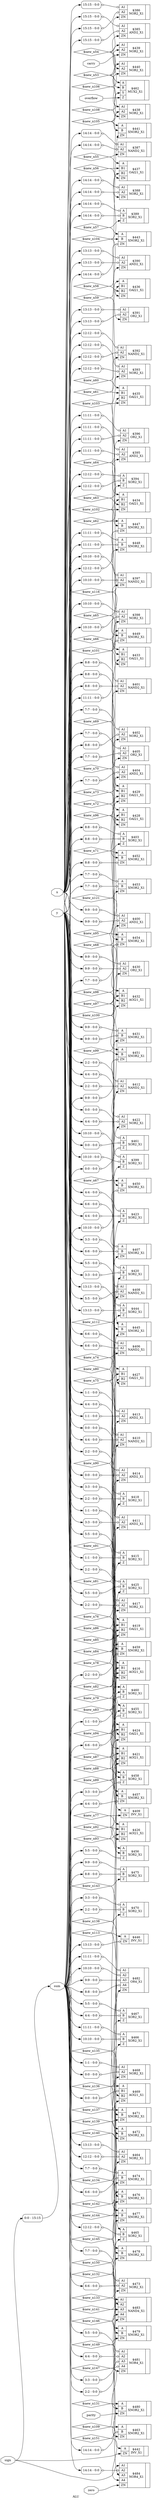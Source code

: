 digraph "ALU" {
label="ALU";
rankdir="LR";
remincross=true;
n81 [ shape=octagon, label="carry", color="black", fontcolor="black"];
n82 [ shape=octagon, label="overflow", color="black", fontcolor="black"];
n83 [ shape=octagon, label="parity", color="black", fontcolor="black"];
n84 [ shape=octagon, label="sign", color="black", fontcolor="black"];
n85 [ shape=octagon, label="sum", color="black", fontcolor="black"];
n86 [ shape=octagon, label="x", color="black", fontcolor="black"];
n87 [ shape=octagon, label="y", color="black", fontcolor="black"];
n88 [ shape=octagon, label="zero", color="black", fontcolor="black"];
c92 [ shape=record, label="{{<p89> A1|<p90> A2|<p91> ZN}|$385\nAND2_X1|{}}",  ];
x0 [ shape=record, style=rounded, label="<s0> 15:15 - 0:0 ", color="black", fontcolor="black" ];
x0:e -> c92:p89:w [arrowhead=odiamond, arrowtail=odiamond, dir=both, color="black", fontcolor="black", label=""];
x1 [ shape=record, style=rounded, label="<s0> 15:15 - 0:0 ", color="black", fontcolor="black" ];
x1:e -> c92:p90:w [arrowhead=odiamond, arrowtail=odiamond, dir=both, color="black", fontcolor="black", label=""];
c93 [ shape=record, label="{{<p89> A1|<p90> A2|<p91> ZN}|$386\nNOR2_X1|{}}",  ];
x2 [ shape=record, style=rounded, label="<s0> 15:15 - 0:0 ", color="black", fontcolor="black" ];
x2:e -> c93:p89:w [arrowhead=odiamond, arrowtail=odiamond, dir=both, color="black", fontcolor="black", label=""];
x3 [ shape=record, style=rounded, label="<s0> 15:15 - 0:0 ", color="black", fontcolor="black" ];
x3:e -> c93:p90:w [arrowhead=odiamond, arrowtail=odiamond, dir=both, color="black", fontcolor="black", label=""];
c94 [ shape=record, label="{{<p89> A1|<p90> A2|<p91> ZN}|$387\nNAND2_X1|{}}",  ];
x4 [ shape=record, style=rounded, label="<s0> 14:14 - 0:0 ", color="black", fontcolor="black" ];
x4:e -> c94:p89:w [arrowhead=odiamond, arrowtail=odiamond, dir=both, color="black", fontcolor="black", label=""];
x5 [ shape=record, style=rounded, label="<s0> 14:14 - 0:0 ", color="black", fontcolor="black" ];
x5:e -> c94:p90:w [arrowhead=odiamond, arrowtail=odiamond, dir=both, color="black", fontcolor="black", label=""];
c95 [ shape=record, label="{{<p89> A1|<p90> A2|<p91> ZN}|$388\nNOR2_X1|{}}",  ];
x6 [ shape=record, style=rounded, label="<s0> 14:14 - 0:0 ", color="black", fontcolor="black" ];
x6:e -> c95:p89:w [arrowhead=odiamond, arrowtail=odiamond, dir=both, color="black", fontcolor="black", label=""];
x7 [ shape=record, style=rounded, label="<s0> 14:14 - 0:0 ", color="black", fontcolor="black" ];
x7:e -> c95:p90:w [arrowhead=odiamond, arrowtail=odiamond, dir=both, color="black", fontcolor="black", label=""];
c99 [ shape=record, label="{{<p96> A|<p97> B|<p98> Z}|$389\nXOR2_X1|{}}",  ];
x8 [ shape=record, style=rounded, label="<s0> 14:14 - 0:0 ", color="black", fontcolor="black" ];
x8:e -> c99:p96:w [arrowhead=odiamond, arrowtail=odiamond, dir=both, color="black", fontcolor="black", label=""];
x9 [ shape=record, style=rounded, label="<s0> 14:14 - 0:0 ", color="black", fontcolor="black" ];
x9:e -> c99:p97:w [arrowhead=odiamond, arrowtail=odiamond, dir=both, color="black", fontcolor="black", label=""];
c100 [ shape=record, label="{{<p89> A1|<p90> A2|<p91> ZN}|$390\nAND2_X1|{}}",  ];
x10 [ shape=record, style=rounded, label="<s0> 13:13 - 0:0 ", color="black", fontcolor="black" ];
x10:e -> c100:p89:w [arrowhead=odiamond, arrowtail=odiamond, dir=both, color="black", fontcolor="black", label=""];
x11 [ shape=record, style=rounded, label="<s0> 13:13 - 0:0 ", color="black", fontcolor="black" ];
x11:e -> c100:p90:w [arrowhead=odiamond, arrowtail=odiamond, dir=both, color="black", fontcolor="black", label=""];
c101 [ shape=record, label="{{<p89> A1|<p90> A2|<p91> ZN}|$391\nOR2_X1|{}}",  ];
x12 [ shape=record, style=rounded, label="<s0> 13:13 - 0:0 ", color="black", fontcolor="black" ];
x12:e -> c101:p89:w [arrowhead=odiamond, arrowtail=odiamond, dir=both, color="black", fontcolor="black", label=""];
x13 [ shape=record, style=rounded, label="<s0> 13:13 - 0:0 ", color="black", fontcolor="black" ];
x13:e -> c101:p90:w [arrowhead=odiamond, arrowtail=odiamond, dir=both, color="black", fontcolor="black", label=""];
c102 [ shape=record, label="{{<p89> A1|<p90> A2|<p91> ZN}|$392\nNAND2_X1|{}}",  ];
x14 [ shape=record, style=rounded, label="<s0> 12:12 - 0:0 ", color="black", fontcolor="black" ];
x14:e -> c102:p89:w [arrowhead=odiamond, arrowtail=odiamond, dir=both, color="black", fontcolor="black", label=""];
x15 [ shape=record, style=rounded, label="<s0> 12:12 - 0:0 ", color="black", fontcolor="black" ];
x15:e -> c102:p90:w [arrowhead=odiamond, arrowtail=odiamond, dir=both, color="black", fontcolor="black", label=""];
c103 [ shape=record, label="{{<p89> A1|<p90> A2|<p91> ZN}|$393\nNOR2_X1|{}}",  ];
x16 [ shape=record, style=rounded, label="<s0> 12:12 - 0:0 ", color="black", fontcolor="black" ];
x16:e -> c103:p89:w [arrowhead=odiamond, arrowtail=odiamond, dir=both, color="black", fontcolor="black", label=""];
x17 [ shape=record, style=rounded, label="<s0> 12:12 - 0:0 ", color="black", fontcolor="black" ];
x17:e -> c103:p90:w [arrowhead=odiamond, arrowtail=odiamond, dir=both, color="black", fontcolor="black", label=""];
c104 [ shape=record, label="{{<p96> A|<p97> B|<p98> Z}|$394\nXOR2_X1|{}}",  ];
x18 [ shape=record, style=rounded, label="<s0> 12:12 - 0:0 ", color="black", fontcolor="black" ];
x18:e -> c104:p96:w [arrowhead=odiamond, arrowtail=odiamond, dir=both, color="black", fontcolor="black", label=""];
x19 [ shape=record, style=rounded, label="<s0> 12:12 - 0:0 ", color="black", fontcolor="black" ];
x19:e -> c104:p97:w [arrowhead=odiamond, arrowtail=odiamond, dir=both, color="black", fontcolor="black", label=""];
c105 [ shape=record, label="{{<p89> A1|<p90> A2|<p91> ZN}|$395\nAND2_X1|{}}",  ];
x20 [ shape=record, style=rounded, label="<s0> 11:11 - 0:0 ", color="black", fontcolor="black" ];
x20:e -> c105:p89:w [arrowhead=odiamond, arrowtail=odiamond, dir=both, color="black", fontcolor="black", label=""];
x21 [ shape=record, style=rounded, label="<s0> 11:11 - 0:0 ", color="black", fontcolor="black" ];
x21:e -> c105:p90:w [arrowhead=odiamond, arrowtail=odiamond, dir=both, color="black", fontcolor="black", label=""];
c106 [ shape=record, label="{{<p89> A1|<p90> A2|<p91> ZN}|$396\nOR2_X1|{}}",  ];
x22 [ shape=record, style=rounded, label="<s0> 11:11 - 0:0 ", color="black", fontcolor="black" ];
x22:e -> c106:p89:w [arrowhead=odiamond, arrowtail=odiamond, dir=both, color="black", fontcolor="black", label=""];
x23 [ shape=record, style=rounded, label="<s0> 11:11 - 0:0 ", color="black", fontcolor="black" ];
x23:e -> c106:p90:w [arrowhead=odiamond, arrowtail=odiamond, dir=both, color="black", fontcolor="black", label=""];
c107 [ shape=record, label="{{<p89> A1|<p90> A2|<p91> ZN}|$397\nNAND2_X1|{}}",  ];
x24 [ shape=record, style=rounded, label="<s0> 10:10 - 0:0 ", color="black", fontcolor="black" ];
x24:e -> c107:p89:w [arrowhead=odiamond, arrowtail=odiamond, dir=both, color="black", fontcolor="black", label=""];
x25 [ shape=record, style=rounded, label="<s0> 10:10 - 0:0 ", color="black", fontcolor="black" ];
x25:e -> c107:p90:w [arrowhead=odiamond, arrowtail=odiamond, dir=both, color="black", fontcolor="black", label=""];
c108 [ shape=record, label="{{<p89> A1|<p90> A2|<p91> ZN}|$398\nNOR2_X1|{}}",  ];
x26 [ shape=record, style=rounded, label="<s0> 10:10 - 0:0 ", color="black", fontcolor="black" ];
x26:e -> c108:p89:w [arrowhead=odiamond, arrowtail=odiamond, dir=both, color="black", fontcolor="black", label=""];
x27 [ shape=record, style=rounded, label="<s0> 10:10 - 0:0 ", color="black", fontcolor="black" ];
x27:e -> c108:p90:w [arrowhead=odiamond, arrowtail=odiamond, dir=both, color="black", fontcolor="black", label=""];
c109 [ shape=record, label="{{<p96> A|<p97> B|<p98> Z}|$399\nXOR2_X1|{}}",  ];
x28 [ shape=record, style=rounded, label="<s0> 10:10 - 0:0 ", color="black", fontcolor="black" ];
x28:e -> c109:p96:w [arrowhead=odiamond, arrowtail=odiamond, dir=both, color="black", fontcolor="black", label=""];
x29 [ shape=record, style=rounded, label="<s0> 10:10 - 0:0 ", color="black", fontcolor="black" ];
x29:e -> c109:p97:w [arrowhead=odiamond, arrowtail=odiamond, dir=both, color="black", fontcolor="black", label=""];
c110 [ shape=record, label="{{<p89> A1|<p90> A2|<p91> ZN}|$400\nAND2_X1|{}}",  ];
x30 [ shape=record, style=rounded, label="<s0> 9:9 - 0:0 ", color="black", fontcolor="black" ];
x30:e -> c110:p89:w [arrowhead=odiamond, arrowtail=odiamond, dir=both, color="black", fontcolor="black", label=""];
x31 [ shape=record, style=rounded, label="<s0> 9:9 - 0:0 ", color="black", fontcolor="black" ];
x31:e -> c110:p90:w [arrowhead=odiamond, arrowtail=odiamond, dir=both, color="black", fontcolor="black", label=""];
c111 [ shape=record, label="{{<p89> A1|<p90> A2|<p91> ZN}|$401\nNAND2_X1|{}}",  ];
x32 [ shape=record, style=rounded, label="<s0> 8:8 - 0:0 ", color="black", fontcolor="black" ];
x32:e -> c111:p89:w [arrowhead=odiamond, arrowtail=odiamond, dir=both, color="black", fontcolor="black", label=""];
x33 [ shape=record, style=rounded, label="<s0> 8:8 - 0:0 ", color="black", fontcolor="black" ];
x33:e -> c111:p90:w [arrowhead=odiamond, arrowtail=odiamond, dir=both, color="black", fontcolor="black", label=""];
c112 [ shape=record, label="{{<p89> A1|<p90> A2|<p91> ZN}|$402\nNOR2_X1|{}}",  ];
x34 [ shape=record, style=rounded, label="<s0> 8:8 - 0:0 ", color="black", fontcolor="black" ];
x34:e -> c112:p89:w [arrowhead=odiamond, arrowtail=odiamond, dir=both, color="black", fontcolor="black", label=""];
x35 [ shape=record, style=rounded, label="<s0> 8:8 - 0:0 ", color="black", fontcolor="black" ];
x35:e -> c112:p90:w [arrowhead=odiamond, arrowtail=odiamond, dir=both, color="black", fontcolor="black", label=""];
c113 [ shape=record, label="{{<p96> A|<p97> B|<p98> Z}|$403\nXOR2_X1|{}}",  ];
x36 [ shape=record, style=rounded, label="<s0> 8:8 - 0:0 ", color="black", fontcolor="black" ];
x36:e -> c113:p96:w [arrowhead=odiamond, arrowtail=odiamond, dir=both, color="black", fontcolor="black", label=""];
x37 [ shape=record, style=rounded, label="<s0> 8:8 - 0:0 ", color="black", fontcolor="black" ];
x37:e -> c113:p97:w [arrowhead=odiamond, arrowtail=odiamond, dir=both, color="black", fontcolor="black", label=""];
c114 [ shape=record, label="{{<p89> A1|<p90> A2|<p91> ZN}|$404\nAND2_X1|{}}",  ];
x38 [ shape=record, style=rounded, label="<s0> 7:7 - 0:0 ", color="black", fontcolor="black" ];
x38:e -> c114:p89:w [arrowhead=odiamond, arrowtail=odiamond, dir=both, color="black", fontcolor="black", label=""];
x39 [ shape=record, style=rounded, label="<s0> 7:7 - 0:0 ", color="black", fontcolor="black" ];
x39:e -> c114:p90:w [arrowhead=odiamond, arrowtail=odiamond, dir=both, color="black", fontcolor="black", label=""];
c115 [ shape=record, label="{{<p89> A1|<p90> A2|<p91> ZN}|$405\nOR2_X1|{}}",  ];
x40 [ shape=record, style=rounded, label="<s0> 7:7 - 0:0 ", color="black", fontcolor="black" ];
x40:e -> c115:p89:w [arrowhead=odiamond, arrowtail=odiamond, dir=both, color="black", fontcolor="black", label=""];
x41 [ shape=record, style=rounded, label="<s0> 7:7 - 0:0 ", color="black", fontcolor="black" ];
x41:e -> c115:p90:w [arrowhead=odiamond, arrowtail=odiamond, dir=both, color="black", fontcolor="black", label=""];
c116 [ shape=record, label="{{<p89> A1|<p90> A2|<p91> ZN}|$406\nNAND2_X1|{}}",  ];
x42 [ shape=record, style=rounded, label="<s0> 6:6 - 0:0 ", color="black", fontcolor="black" ];
x42:e -> c116:p89:w [arrowhead=odiamond, arrowtail=odiamond, dir=both, color="black", fontcolor="black", label=""];
x43 [ shape=record, style=rounded, label="<s0> 6:6 - 0:0 ", color="black", fontcolor="black" ];
x43:e -> c116:p90:w [arrowhead=odiamond, arrowtail=odiamond, dir=both, color="black", fontcolor="black", label=""];
c117 [ shape=record, label="{{<p96> A|<p97> B|<p91> ZN}|$407\nXNOR2_X1|{}}",  ];
x44 [ shape=record, style=rounded, label="<s0> 6:6 - 0:0 ", color="black", fontcolor="black" ];
x44:e -> c117:p96:w [arrowhead=odiamond, arrowtail=odiamond, dir=both, color="black", fontcolor="black", label=""];
x45 [ shape=record, style=rounded, label="<s0> 6:6 - 0:0 ", color="black", fontcolor="black" ];
x45:e -> c117:p97:w [arrowhead=odiamond, arrowtail=odiamond, dir=both, color="black", fontcolor="black", label=""];
c118 [ shape=record, label="{{<p89> A1|<p90> A2|<p91> ZN}|$408\nNAND2_X1|{}}",  ];
x46 [ shape=record, style=rounded, label="<s0> 5:5 - 0:0 ", color="black", fontcolor="black" ];
x46:e -> c118:p89:w [arrowhead=odiamond, arrowtail=odiamond, dir=both, color="black", fontcolor="black", label=""];
x47 [ shape=record, style=rounded, label="<s0> 5:5 - 0:0 ", color="black", fontcolor="black" ];
x47:e -> c118:p90:w [arrowhead=odiamond, arrowtail=odiamond, dir=both, color="black", fontcolor="black", label=""];
c119 [ shape=record, label="{{<p96> A|<p91> ZN}|$409\nINV_X1|{}}",  ];
c120 [ shape=record, label="{{<p89> A1|<p90> A2|<p91> ZN}|$410\nNAND2_X1|{}}",  ];
x48 [ shape=record, style=rounded, label="<s0> 4:4 - 0:0 ", color="black", fontcolor="black" ];
x48:e -> c120:p89:w [arrowhead=odiamond, arrowtail=odiamond, dir=both, color="black", fontcolor="black", label=""];
x49 [ shape=record, style=rounded, label="<s0> 4:4 - 0:0 ", color="black", fontcolor="black" ];
x49:e -> c120:p90:w [arrowhead=odiamond, arrowtail=odiamond, dir=both, color="black", fontcolor="black", label=""];
c121 [ shape=record, label="{{<p89> A1|<p90> A2|<p91> ZN}|$411\nAND2_X1|{}}",  ];
x50 [ shape=record, style=rounded, label="<s0> 3:3 - 0:0 ", color="black", fontcolor="black" ];
x50:e -> c121:p89:w [arrowhead=odiamond, arrowtail=odiamond, dir=both, color="black", fontcolor="black", label=""];
x51 [ shape=record, style=rounded, label="<s0> 3:3 - 0:0 ", color="black", fontcolor="black" ];
x51:e -> c121:p90:w [arrowhead=odiamond, arrowtail=odiamond, dir=both, color="black", fontcolor="black", label=""];
c122 [ shape=record, label="{{<p89> A1|<p90> A2|<p91> ZN}|$412\nNAND2_X1|{}}",  ];
x52 [ shape=record, style=rounded, label="<s0> 2:2 - 0:0 ", color="black", fontcolor="black" ];
x52:e -> c122:p89:w [arrowhead=odiamond, arrowtail=odiamond, dir=both, color="black", fontcolor="black", label=""];
x53 [ shape=record, style=rounded, label="<s0> 2:2 - 0:0 ", color="black", fontcolor="black" ];
x53:e -> c122:p90:w [arrowhead=odiamond, arrowtail=odiamond, dir=both, color="black", fontcolor="black", label=""];
c123 [ shape=record, label="{{<p89> A1|<p90> A2|<p91> ZN}|$413\nAND2_X1|{}}",  ];
x54 [ shape=record, style=rounded, label="<s0> 1:1 - 0:0 ", color="black", fontcolor="black" ];
x54:e -> c123:p89:w [arrowhead=odiamond, arrowtail=odiamond, dir=both, color="black", fontcolor="black", label=""];
x55 [ shape=record, style=rounded, label="<s0> 1:1 - 0:0 ", color="black", fontcolor="black" ];
x55:e -> c123:p90:w [arrowhead=odiamond, arrowtail=odiamond, dir=both, color="black", fontcolor="black", label=""];
c124 [ shape=record, label="{{<p89> A1|<p90> A2|<p91> ZN}|$414\nAND2_X1|{}}",  ];
x56 [ shape=record, style=rounded, label="<s0> 0:0 - 0:0 ", color="black", fontcolor="black" ];
x56:e -> c124:p89:w [arrowhead=odiamond, arrowtail=odiamond, dir=both, color="black", fontcolor="black", label=""];
x57 [ shape=record, style=rounded, label="<s0> 0:0 - 0:0 ", color="black", fontcolor="black" ];
x57:e -> c124:p90:w [arrowhead=odiamond, arrowtail=odiamond, dir=both, color="black", fontcolor="black", label=""];
c125 [ shape=record, label="{{<p96> A|<p97> B|<p98> Z}|$415\nXOR2_X1|{}}",  ];
x58 [ shape=record, style=rounded, label="<s0> 1:1 - 0:0 ", color="black", fontcolor="black" ];
x58:e -> c125:p96:w [arrowhead=odiamond, arrowtail=odiamond, dir=both, color="black", fontcolor="black", label=""];
x59 [ shape=record, style=rounded, label="<s0> 1:1 - 0:0 ", color="black", fontcolor="black" ];
x59:e -> c125:p97:w [arrowhead=odiamond, arrowtail=odiamond, dir=both, color="black", fontcolor="black", label=""];
c128 [ shape=record, label="{{<p96> A|<p126> B1|<p127> B2|<p91> ZN}|$416\nAOI21_X1|{}}",  ];
c129 [ shape=record, label="{{<p89> A1|<p90> A2|<p91> ZN}|$417\nNOR2_X1|{}}",  ];
x60 [ shape=record, style=rounded, label="<s0> 2:2 - 0:0 ", color="black", fontcolor="black" ];
x60:e -> c129:p89:w [arrowhead=odiamond, arrowtail=odiamond, dir=both, color="black", fontcolor="black", label=""];
x61 [ shape=record, style=rounded, label="<s0> 2:2 - 0:0 ", color="black", fontcolor="black" ];
x61:e -> c129:p90:w [arrowhead=odiamond, arrowtail=odiamond, dir=both, color="black", fontcolor="black", label=""];
c130 [ shape=record, label="{{<p96> A|<p97> B|<p98> Z}|$418\nXOR2_X1|{}}",  ];
x62 [ shape=record, style=rounded, label="<s0> 2:2 - 0:0 ", color="black", fontcolor="black" ];
x62:e -> c130:p96:w [arrowhead=odiamond, arrowtail=odiamond, dir=both, color="black", fontcolor="black", label=""];
x63 [ shape=record, style=rounded, label="<s0> 2:2 - 0:0 ", color="black", fontcolor="black" ];
x63:e -> c130:p97:w [arrowhead=odiamond, arrowtail=odiamond, dir=both, color="black", fontcolor="black", label=""];
c131 [ shape=record, label="{{<p96> A|<p126> B1|<p127> B2|<p91> ZN}|$419\nOAI21_X1|{}}",  ];
c132 [ shape=record, label="{{<p96> A|<p97> B|<p98> Z}|$420\nXOR2_X1|{}}",  ];
x64 [ shape=record, style=rounded, label="<s0> 3:3 - 0:0 ", color="black", fontcolor="black" ];
x64:e -> c132:p96:w [arrowhead=odiamond, arrowtail=odiamond, dir=both, color="black", fontcolor="black", label=""];
x65 [ shape=record, style=rounded, label="<s0> 3:3 - 0:0 ", color="black", fontcolor="black" ];
x65:e -> c132:p97:w [arrowhead=odiamond, arrowtail=odiamond, dir=both, color="black", fontcolor="black", label=""];
c133 [ shape=record, label="{{<p96> A|<p126> B1|<p127> B2|<p91> ZN}|$421\nAOI21_X1|{}}",  ];
c134 [ shape=record, label="{{<p89> A1|<p90> A2|<p91> ZN}|$422\nNOR2_X1|{}}",  ];
x66 [ shape=record, style=rounded, label="<s0> 4:4 - 0:0 ", color="black", fontcolor="black" ];
x66:e -> c134:p89:w [arrowhead=odiamond, arrowtail=odiamond, dir=both, color="black", fontcolor="black", label=""];
x67 [ shape=record, style=rounded, label="<s0> 4:4 - 0:0 ", color="black", fontcolor="black" ];
x67:e -> c134:p90:w [arrowhead=odiamond, arrowtail=odiamond, dir=both, color="black", fontcolor="black", label=""];
c135 [ shape=record, label="{{<p96> A|<p97> B|<p98> Z}|$423\nXOR2_X1|{}}",  ];
x68 [ shape=record, style=rounded, label="<s0> 4:4 - 0:0 ", color="black", fontcolor="black" ];
x68:e -> c135:p96:w [arrowhead=odiamond, arrowtail=odiamond, dir=both, color="black", fontcolor="black", label=""];
x69 [ shape=record, style=rounded, label="<s0> 4:4 - 0:0 ", color="black", fontcolor="black" ];
x69:e -> c135:p97:w [arrowhead=odiamond, arrowtail=odiamond, dir=both, color="black", fontcolor="black", label=""];
c136 [ shape=record, label="{{<p96> A|<p126> B1|<p127> B2|<p91> ZN}|$424\nOAI21_X1|{}}",  ];
c137 [ shape=record, label="{{<p96> A|<p97> B|<p98> Z}|$425\nXOR2_X1|{}}",  ];
x70 [ shape=record, style=rounded, label="<s0> 5:5 - 0:0 ", color="black", fontcolor="black" ];
x70:e -> c137:p96:w [arrowhead=odiamond, arrowtail=odiamond, dir=both, color="black", fontcolor="black", label=""];
x71 [ shape=record, style=rounded, label="<s0> 5:5 - 0:0 ", color="black", fontcolor="black" ];
x71:e -> c137:p97:w [arrowhead=odiamond, arrowtail=odiamond, dir=both, color="black", fontcolor="black", label=""];
c138 [ shape=record, label="{{<p96> A|<p126> B1|<p127> B2|<p91> ZN}|$426\nAOI21_X1|{}}",  ];
c139 [ shape=record, label="{{<p96> A|<p126> B1|<p127> B2|<p91> ZN}|$427\nOAI21_X1|{}}",  ];
c140 [ shape=record, label="{{<p96> A|<p126> B1|<p127> B2|<p91> ZN}|$428\nOAI21_X1|{}}",  ];
c141 [ shape=record, label="{{<p96> A|<p126> B1|<p127> B2|<p91> ZN}|$429\nOAI21_X1|{}}",  ];
c142 [ shape=record, label="{{<p89> A1|<p90> A2|<p91> ZN}|$430\nOR2_X1|{}}",  ];
x72 [ shape=record, style=rounded, label="<s0> 9:9 - 0:0 ", color="black", fontcolor="black" ];
x72:e -> c142:p89:w [arrowhead=odiamond, arrowtail=odiamond, dir=both, color="black", fontcolor="black", label=""];
x73 [ shape=record, style=rounded, label="<s0> 9:9 - 0:0 ", color="black", fontcolor="black" ];
x73:e -> c142:p90:w [arrowhead=odiamond, arrowtail=odiamond, dir=both, color="black", fontcolor="black", label=""];
c143 [ shape=record, label="{{<p96> A|<p97> B|<p91> ZN}|$431\nXNOR2_X1|{}}",  ];
x74 [ shape=record, style=rounded, label="<s0> 9:9 - 0:0 ", color="black", fontcolor="black" ];
x74:e -> c143:p96:w [arrowhead=odiamond, arrowtail=odiamond, dir=both, color="black", fontcolor="black", label=""];
x75 [ shape=record, style=rounded, label="<s0> 9:9 - 0:0 ", color="black", fontcolor="black" ];
x75:e -> c143:p97:w [arrowhead=odiamond, arrowtail=odiamond, dir=both, color="black", fontcolor="black", label=""];
c144 [ shape=record, label="{{<p96> A|<p126> B1|<p127> B2|<p91> ZN}|$432\nAOI21_X1|{}}",  ];
c145 [ shape=record, label="{{<p96> A|<p126> B1|<p127> B2|<p91> ZN}|$433\nOAI21_X1|{}}",  ];
c146 [ shape=record, label="{{<p96> A|<p126> B1|<p127> B2|<p91> ZN}|$434\nOAI21_X1|{}}",  ];
c147 [ shape=record, label="{{<p96> A|<p126> B1|<p127> B2|<p91> ZN}|$435\nOAI21_X1|{}}",  ];
c148 [ shape=record, label="{{<p96> A|<p126> B1|<p127> B2|<p91> ZN}|$436\nOAI21_X1|{}}",  ];
c149 [ shape=record, label="{{<p96> A|<p126> B1|<p127> B2|<p91> ZN}|$437\nOAI21_X1|{}}",  ];
c150 [ shape=record, label="{{<p89> A1|<p90> A2|<p91> ZN}|$438\nNOR2_X1|{}}",  ];
c151 [ shape=record, label="{{<p89> A1|<p90> A2|<p91> ZN}|$439\nNOR2_X1|{}}",  ];
c152 [ shape=record, label="{{<p89> A1|<p90> A2|<p91> ZN}|$440\nNOR2_X1|{}}",  ];
c153 [ shape=record, label="{{<p96> A|<p97> B|<p91> ZN}|$441\nXNOR2_X1|{}}",  ];
c154 [ shape=record, label="{{<p96> A|<p91> ZN}|$442\nINV_X1|{}}",  ];
c155 [ shape=record, label="{{<p96> A|<p97> B|<p91> ZN}|$443\nXNOR2_X1|{}}",  ];
x76 [ shape=record, style=rounded, label="<s0> 14:14 - 0:0 ", color="black", fontcolor="black" ];
x76:e -> c155:p91:w [arrowhead=odiamond, arrowtail=odiamond, dir=both, color="black", fontcolor="black", label=""];
c156 [ shape=record, label="{{<p96> A|<p97> B|<p98> Z}|$444\nXOR2_X1|{}}",  ];
x77 [ shape=record, style=rounded, label="<s0> 13:13 - 0:0 ", color="black", fontcolor="black" ];
x77:e -> c156:p96:w [arrowhead=odiamond, arrowtail=odiamond, dir=both, color="black", fontcolor="black", label=""];
x78 [ shape=record, style=rounded, label="<s0> 13:13 - 0:0 ", color="black", fontcolor="black" ];
x78:e -> c156:p97:w [arrowhead=odiamond, arrowtail=odiamond, dir=both, color="black", fontcolor="black", label=""];
c157 [ shape=record, label="{{<p96> A|<p97> B|<p91> ZN}|$445\nXNOR2_X1|{}}",  ];
c158 [ shape=record, label="{{<p96> A|<p91> ZN}|$446\nINV_X1|{}}",  ];
x79 [ shape=record, style=rounded, label="<s0> 13:13 - 0:0 ", color="black", fontcolor="black" ];
x79:e -> c158:p91:w [arrowhead=odiamond, arrowtail=odiamond, dir=both, color="black", fontcolor="black", label=""];
c159 [ shape=record, label="{{<p96> A|<p97> B|<p91> ZN}|$447\nXNOR2_X1|{}}",  ];
x80 [ shape=record, style=rounded, label="<s0> 12:12 - 0:0 ", color="black", fontcolor="black" ];
x80:e -> c159:p91:w [arrowhead=odiamond, arrowtail=odiamond, dir=both, color="black", fontcolor="black", label=""];
c160 [ shape=record, label="{{<p96> A|<p97> B|<p91> ZN}|$448\nXNOR2_X1|{}}",  ];
x81 [ shape=record, style=rounded, label="<s0> 11:11 - 0:0 ", color="black", fontcolor="black" ];
x81:e -> c160:p96:w [arrowhead=odiamond, arrowtail=odiamond, dir=both, color="black", fontcolor="black", label=""];
x82 [ shape=record, style=rounded, label="<s0> 11:11 - 0:0 ", color="black", fontcolor="black" ];
x82:e -> c160:p97:w [arrowhead=odiamond, arrowtail=odiamond, dir=both, color="black", fontcolor="black", label=""];
c161 [ shape=record, label="{{<p96> A|<p97> B|<p91> ZN}|$449\nXNOR2_X1|{}}",  ];
x83 [ shape=record, style=rounded, label="<s0> 11:11 - 0:0 ", color="black", fontcolor="black" ];
x83:e -> c161:p91:w [arrowhead=odiamond, arrowtail=odiamond, dir=both, color="black", fontcolor="black", label=""];
c162 [ shape=record, label="{{<p96> A|<p97> B|<p91> ZN}|$450\nXNOR2_X1|{}}",  ];
x84 [ shape=record, style=rounded, label="<s0> 10:10 - 0:0 ", color="black", fontcolor="black" ];
x84:e -> c162:p91:w [arrowhead=odiamond, arrowtail=odiamond, dir=both, color="black", fontcolor="black", label=""];
c163 [ shape=record, label="{{<p96> A|<p97> B|<p91> ZN}|$451\nXNOR2_X1|{}}",  ];
x85 [ shape=record, style=rounded, label="<s0> 9:9 - 0:0 ", color="black", fontcolor="black" ];
x85:e -> c163:p91:w [arrowhead=odiamond, arrowtail=odiamond, dir=both, color="black", fontcolor="black", label=""];
c164 [ shape=record, label="{{<p96> A|<p97> B|<p91> ZN}|$452\nXNOR2_X1|{}}",  ];
x86 [ shape=record, style=rounded, label="<s0> 8:8 - 0:0 ", color="black", fontcolor="black" ];
x86:e -> c164:p91:w [arrowhead=odiamond, arrowtail=odiamond, dir=both, color="black", fontcolor="black", label=""];
c165 [ shape=record, label="{{<p96> A|<p97> B|<p91> ZN}|$453\nXNOR2_X1|{}}",  ];
x87 [ shape=record, style=rounded, label="<s0> 7:7 - 0:0 ", color="black", fontcolor="black" ];
x87:e -> c165:p96:w [arrowhead=odiamond, arrowtail=odiamond, dir=both, color="black", fontcolor="black", label=""];
x88 [ shape=record, style=rounded, label="<s0> 7:7 - 0:0 ", color="black", fontcolor="black" ];
x88:e -> c165:p97:w [arrowhead=odiamond, arrowtail=odiamond, dir=both, color="black", fontcolor="black", label=""];
c166 [ shape=record, label="{{<p96> A|<p97> B|<p91> ZN}|$454\nXNOR2_X1|{}}",  ];
x89 [ shape=record, style=rounded, label="<s0> 7:7 - 0:0 ", color="black", fontcolor="black" ];
x89:e -> c166:p91:w [arrowhead=odiamond, arrowtail=odiamond, dir=both, color="black", fontcolor="black", label=""];
c167 [ shape=record, label="{{<p96> A|<p97> B|<p98> Z}|$455\nXOR2_X1|{}}",  ];
x90 [ shape=record, style=rounded, label="<s0> 6:6 - 0:0 ", color="black", fontcolor="black" ];
x90:e -> c167:p98:w [arrowhead=odiamond, arrowtail=odiamond, dir=both, color="black", fontcolor="black", label=""];
c168 [ shape=record, label="{{<p96> A|<p97> B|<p98> Z}|$456\nXOR2_X1|{}}",  ];
x91 [ shape=record, style=rounded, label="<s0> 5:5 - 0:0 ", color="black", fontcolor="black" ];
x91:e -> c168:p98:w [arrowhead=odiamond, arrowtail=odiamond, dir=both, color="black", fontcolor="black", label=""];
c169 [ shape=record, label="{{<p96> A|<p97> B|<p91> ZN}|$457\nXNOR2_X1|{}}",  ];
x92 [ shape=record, style=rounded, label="<s0> 4:4 - 0:0 ", color="black", fontcolor="black" ];
x92:e -> c169:p91:w [arrowhead=odiamond, arrowtail=odiamond, dir=both, color="black", fontcolor="black", label=""];
c170 [ shape=record, label="{{<p96> A|<p97> B|<p98> Z}|$458\nXOR2_X1|{}}",  ];
x93 [ shape=record, style=rounded, label="<s0> 3:3 - 0:0 ", color="black", fontcolor="black" ];
x93:e -> c170:p98:w [arrowhead=odiamond, arrowtail=odiamond, dir=both, color="black", fontcolor="black", label=""];
c171 [ shape=record, label="{{<p96> A|<p97> B|<p91> ZN}|$459\nXNOR2_X1|{}}",  ];
x94 [ shape=record, style=rounded, label="<s0> 2:2 - 0:0 ", color="black", fontcolor="black" ];
x94:e -> c171:p91:w [arrowhead=odiamond, arrowtail=odiamond, dir=both, color="black", fontcolor="black", label=""];
c172 [ shape=record, label="{{<p96> A|<p97> B|<p98> Z}|$460\nXOR2_X1|{}}",  ];
x95 [ shape=record, style=rounded, label="<s0> 1:1 - 0:0 ", color="black", fontcolor="black" ];
x95:e -> c172:p98:w [arrowhead=odiamond, arrowtail=odiamond, dir=both, color="black", fontcolor="black", label=""];
c173 [ shape=record, label="{{<p96> A|<p97> B|<p98> Z}|$461\nXOR2_X1|{}}",  ];
x96 [ shape=record, style=rounded, label="<s0> 0:0 - 0:0 ", color="black", fontcolor="black" ];
x96:e -> c173:p96:w [arrowhead=odiamond, arrowtail=odiamond, dir=both, color="black", fontcolor="black", label=""];
x97 [ shape=record, style=rounded, label="<s0> 0:0 - 0:0 ", color="black", fontcolor="black" ];
x97:e -> c173:p97:w [arrowhead=odiamond, arrowtail=odiamond, dir=both, color="black", fontcolor="black", label=""];
x98 [ shape=record, style=rounded, label="<s0> 0:0 - 0:0 ", color="black", fontcolor="black" ];
x98:e -> c173:p98:w [arrowhead=odiamond, arrowtail=odiamond, dir=both, color="black", fontcolor="black", label=""];
c175 [ shape=record, label="{{<p96> A|<p97> B|<p174> S|<p98> Z}|$462\nMUX2_X1|{}}",  ];
c176 [ shape=record, label="{{<p96> A|<p97> B|<p91> ZN}|$463\nXNOR2_X1|{}}",  ];
x99 [ shape=record, style=rounded, label="<s0> 14:14 - 0:0 ", color="black", fontcolor="black" ];
x99:e -> c176:p97:w [arrowhead=odiamond, arrowtail=odiamond, dir=both, color="black", fontcolor="black", label=""];
c177 [ shape=record, label="{{<p89> A1|<p90> A2|<p91> ZN}|$464\nNOR2_X1|{}}",  ];
x100 [ shape=record, style=rounded, label="<s0> 13:13 - 0:0 ", color="black", fontcolor="black" ];
x100:e -> c177:p89:w [arrowhead=odiamond, arrowtail=odiamond, dir=both, color="black", fontcolor="black", label=""];
x101 [ shape=record, style=rounded, label="<s0> 12:12 - 0:0 ", color="black", fontcolor="black" ];
x101:e -> c177:p90:w [arrowhead=odiamond, arrowtail=odiamond, dir=both, color="black", fontcolor="black", label=""];
c178 [ shape=record, label="{{<p96> A|<p97> B|<p98> Z}|$465\nXOR2_X1|{}}",  ];
x102 [ shape=record, style=rounded, label="<s0> 12:12 - 0:0 ", color="black", fontcolor="black" ];
x102:e -> c178:p97:w [arrowhead=odiamond, arrowtail=odiamond, dir=both, color="black", fontcolor="black", label=""];
c179 [ shape=record, label="{{<p96> A|<p97> B|<p98> Z}|$466\nXOR2_X1|{}}",  ];
x103 [ shape=record, style=rounded, label="<s0> 11:11 - 0:0 ", color="black", fontcolor="black" ];
x103:e -> c179:p96:w [arrowhead=odiamond, arrowtail=odiamond, dir=both, color="black", fontcolor="black", label=""];
x104 [ shape=record, style=rounded, label="<s0> 10:10 - 0:0 ", color="black", fontcolor="black" ];
x104:e -> c179:p97:w [arrowhead=odiamond, arrowtail=odiamond, dir=both, color="black", fontcolor="black", label=""];
c180 [ shape=record, label="{{<p96> A|<p97> B|<p98> Z}|$467\nXOR2_X1|{}}",  ];
x105 [ shape=record, style=rounded, label="<s0> 5:5 - 0:0 ", color="black", fontcolor="black" ];
x105:e -> c180:p96:w [arrowhead=odiamond, arrowtail=odiamond, dir=both, color="black", fontcolor="black", label=""];
x106 [ shape=record, style=rounded, label="<s0> 4:4 - 0:0 ", color="black", fontcolor="black" ];
x106:e -> c180:p97:w [arrowhead=odiamond, arrowtail=odiamond, dir=both, color="black", fontcolor="black", label=""];
c181 [ shape=record, label="{{<p89> A1|<p90> A2|<p91> ZN}|$468\nNOR2_X1|{}}",  ];
x107 [ shape=record, style=rounded, label="<s0> 1:1 - 0:0 ", color="black", fontcolor="black" ];
x107:e -> c181:p89:w [arrowhead=odiamond, arrowtail=odiamond, dir=both, color="black", fontcolor="black", label=""];
x108 [ shape=record, style=rounded, label="<s0> 0:0 - 0:0 ", color="black", fontcolor="black" ];
x108:e -> c181:p90:w [arrowhead=odiamond, arrowtail=odiamond, dir=both, color="black", fontcolor="black", label=""];
c182 [ shape=record, label="{{<p96> A|<p126> B1|<p127> B2|<p91> ZN}|$469\nAOI21_X1|{}}",  ];
x109 [ shape=record, style=rounded, label="<s0> 0:0 - 0:0 ", color="black", fontcolor="black" ];
x109:e -> c182:p126:w [arrowhead=odiamond, arrowtail=odiamond, dir=both, color="black", fontcolor="black", label=""];
c183 [ shape=record, label="{{<p96> A|<p97> B|<p98> Z}|$470\nXOR2_X1|{}}",  ];
x110 [ shape=record, style=rounded, label="<s0> 3:3 - 0:0 ", color="black", fontcolor="black" ];
x110:e -> c183:p96:w [arrowhead=odiamond, arrowtail=odiamond, dir=both, color="black", fontcolor="black", label=""];
x111 [ shape=record, style=rounded, label="<s0> 2:2 - 0:0 ", color="black", fontcolor="black" ];
x111:e -> c183:p97:w [arrowhead=odiamond, arrowtail=odiamond, dir=both, color="black", fontcolor="black", label=""];
c184 [ shape=record, label="{{<p96> A|<p97> B|<p91> ZN}|$471\nXNOR2_X1|{}}",  ];
c185 [ shape=record, label="{{<p96> A|<p97> B|<p91> ZN}|$472\nXNOR2_X1|{}}",  ];
c186 [ shape=record, label="{{<p89> A1|<p90> A2|<p91> ZN}|$473\nNOR2_X1|{}}",  ];
x112 [ shape=record, style=rounded, label="<s0> 7:7 - 0:0 ", color="black", fontcolor="black" ];
x112:e -> c186:p89:w [arrowhead=odiamond, arrowtail=odiamond, dir=both, color="black", fontcolor="black", label=""];
x113 [ shape=record, style=rounded, label="<s0> 6:6 - 0:0 ", color="black", fontcolor="black" ];
x113:e -> c186:p90:w [arrowhead=odiamond, arrowtail=odiamond, dir=both, color="black", fontcolor="black", label=""];
c187 [ shape=record, label="{{<p96> A|<p97> B|<p91> ZN}|$474\nXNOR2_X1|{}}",  ];
x114 [ shape=record, style=rounded, label="<s0> 7:7 - 0:0 ", color="black", fontcolor="black" ];
x114:e -> c187:p96:w [arrowhead=odiamond, arrowtail=odiamond, dir=both, color="black", fontcolor="black", label=""];
x115 [ shape=record, style=rounded, label="<s0> 6:6 - 0:0 ", color="black", fontcolor="black" ];
x115:e -> c187:p97:w [arrowhead=odiamond, arrowtail=odiamond, dir=both, color="black", fontcolor="black", label=""];
c188 [ shape=record, label="{{<p96> A|<p97> B|<p98> Z}|$475\nXOR2_X1|{}}",  ];
x116 [ shape=record, style=rounded, label="<s0> 9:9 - 0:0 ", color="black", fontcolor="black" ];
x116:e -> c188:p96:w [arrowhead=odiamond, arrowtail=odiamond, dir=both, color="black", fontcolor="black", label=""];
x117 [ shape=record, style=rounded, label="<s0> 8:8 - 0:0 ", color="black", fontcolor="black" ];
x117:e -> c188:p97:w [arrowhead=odiamond, arrowtail=odiamond, dir=both, color="black", fontcolor="black", label=""];
c189 [ shape=record, label="{{<p96> A|<p97> B|<p91> ZN}|$476\nXNOR2_X1|{}}",  ];
c190 [ shape=record, label="{{<p96> A|<p97> B|<p91> ZN}|$477\nXNOR2_X1|{}}",  ];
c191 [ shape=record, label="{{<p96> A|<p97> B|<p91> ZN}|$478\nXNOR2_X1|{}}",  ];
c192 [ shape=record, label="{{<p96> A|<p97> B|<p91> ZN}|$479\nXNOR2_X1|{}}",  ];
c193 [ shape=record, label="{{<p96> A|<p97> B|<p91> ZN}|$480\nXNOR2_X1|{}}",  ];
c196 [ shape=record, label="{{<p89> A1|<p90> A2|<p194> A3|<p195> A4|<p91> ZN}|$481\nNOR4_X1|{}}",  ];
x118 [ shape=record, style=rounded, label="<s0> 5:5 - 0:0 ", color="black", fontcolor="black" ];
x118:e -> c196:p89:w [arrowhead=odiamond, arrowtail=odiamond, dir=both, color="black", fontcolor="black", label=""];
x119 [ shape=record, style=rounded, label="<s0> 4:4 - 0:0 ", color="black", fontcolor="black" ];
x119:e -> c196:p90:w [arrowhead=odiamond, arrowtail=odiamond, dir=both, color="black", fontcolor="black", label=""];
x120 [ shape=record, style=rounded, label="<s0> 3:3 - 0:0 ", color="black", fontcolor="black" ];
x120:e -> c196:p194:w [arrowhead=odiamond, arrowtail=odiamond, dir=both, color="black", fontcolor="black", label=""];
x121 [ shape=record, style=rounded, label="<s0> 2:2 - 0:0 ", color="black", fontcolor="black" ];
x121:e -> c196:p195:w [arrowhead=odiamond, arrowtail=odiamond, dir=both, color="black", fontcolor="black", label=""];
c197 [ shape=record, label="{{<p89> A1|<p90> A2|<p194> A3|<p195> A4|<p91> ZN}|$482\nOR4_X1|{}}",  ];
x122 [ shape=record, style=rounded, label="<s0> 11:11 - 0:0 ", color="black", fontcolor="black" ];
x122:e -> c197:p89:w [arrowhead=odiamond, arrowtail=odiamond, dir=both, color="black", fontcolor="black", label=""];
x123 [ shape=record, style=rounded, label="<s0> 10:10 - 0:0 ", color="black", fontcolor="black" ];
x123:e -> c197:p90:w [arrowhead=odiamond, arrowtail=odiamond, dir=both, color="black", fontcolor="black", label=""];
x124 [ shape=record, style=rounded, label="<s0> 9:9 - 0:0 ", color="black", fontcolor="black" ];
x124:e -> c197:p194:w [arrowhead=odiamond, arrowtail=odiamond, dir=both, color="black", fontcolor="black", label=""];
x125 [ shape=record, style=rounded, label="<s0> 8:8 - 0:0 ", color="black", fontcolor="black" ];
x125:e -> c197:p195:w [arrowhead=odiamond, arrowtail=odiamond, dir=both, color="black", fontcolor="black", label=""];
c198 [ shape=record, label="{{<p89> A1|<p90> A2|<p194> A3|<p195> A4|<p91> ZN}|$483\nNAND4_X1|{}}",  ];
c199 [ shape=record, label="{{<p89> A1|<p90> A2|<p194> A3|<p195> A4|<p91> ZN}|$484\nNOR4_X1|{}}",  ];
x126 [ shape=record, style=rounded, label="<s0> 14:14 - 0:0 ", color="black", fontcolor="black" ];
x126:e -> c199:p90:w [arrowhead=odiamond, arrowtail=odiamond, dir=both, color="black", fontcolor="black", label=""];
x127 [ shape=record, style=rounded, label="<s0> 0:0 - 15:15 ", color="black", fontcolor="black" ];
n1 [ shape=diamond, label="$new_n100" ];
n1:e -> c144:p91:w [color="black", fontcolor="black", label=""];
n1:e -> c145:p127:w [color="black", fontcolor="black", label=""];
n1:e -> c162:p97:w [color="black", fontcolor="black", label=""];
n10 [ shape=diamond, label="$new_n112" ];
n10:e -> c156:p98:w [color="black", fontcolor="black", label=""];
n10:e -> c157:p97:w [color="black", fontcolor="black", label=""];
n11 [ shape=diamond, label="$new_n113" ];
n11:e -> c157:p91:w [color="black", fontcolor="black", label=""];
n11:e -> c158:p96:w [color="black", fontcolor="black", label=""];
n11:e -> c178:p96:w [color="black", fontcolor="black", label=""];
n12 [ shape=diamond, label="$new_n116" ];
n12:e -> c160:p91:w [color="black", fontcolor="black", label=""];
n12:e -> c161:p97:w [color="black", fontcolor="black", label=""];
n13 [ shape=diamond, label="$new_n121" ];
n13:e -> c165:p91:w [color="black", fontcolor="black", label=""];
n13:e -> c166:p97:w [color="black", fontcolor="black", label=""];
n14 [ shape=diamond, label="$new_n131" ];
n14:e -> c176:p91:w [color="black", fontcolor="black", label=""];
n14:e -> c193:p96:w [color="black", fontcolor="black", label=""];
n15 [ shape=diamond, label="$new_n132" ];
n15:e -> c177:p91:w [color="black", fontcolor="black", label=""];
n15:e -> c198:p89:w [color="black", fontcolor="black", label=""];
n16 [ shape=diamond, label="$new_n133" ];
n16:e -> c178:p98:w [color="black", fontcolor="black", label=""];
n16:e -> c192:p96:w [color="black", fontcolor="black", label=""];
n17 [ shape=diamond, label="$new_n134" ];
n17:e -> c179:p98:w [color="black", fontcolor="black", label=""];
n17:e -> c191:p96:w [color="black", fontcolor="black", label=""];
n18 [ shape=diamond, label="$new_n135" ];
n18:e -> c180:p98:w [color="black", fontcolor="black", label=""];
n18:e -> c185:p96:w [color="black", fontcolor="black", label=""];
n19 [ shape=diamond, label="$new_n136" ];
n19:e -> c181:p91:w [color="black", fontcolor="black", label=""];
n19:e -> c182:p96:w [color="black", fontcolor="black", label=""];
n19:e -> c198:p90:w [color="black", fontcolor="black", label=""];
n2 [ shape=diamond, label="$new_n101" ];
n2:e -> c145:p91:w [color="black", fontcolor="black", label=""];
n2:e -> c146:p126:w [color="black", fontcolor="black", label=""];
n2:e -> c161:p96:w [color="black", fontcolor="black", label=""];
n20 [ shape=diamond, label="$new_n137" ];
n20:e -> c182:p91:w [color="black", fontcolor="black", label=""];
n20:e -> c184:p96:w [color="black", fontcolor="black", label=""];
n21 [ shape=diamond, label="$new_n138" ];
n21:e -> c183:p98:w [color="black", fontcolor="black", label=""];
n21:e -> c184:p97:w [color="black", fontcolor="black", label=""];
n22 [ shape=diamond, label="$new_n139" ];
n22:e -> c184:p91:w [color="black", fontcolor="black", label=""];
n22:e -> c185:p97:w [color="black", fontcolor="black", label=""];
n23 [ shape=diamond, label="$new_n140" ];
n23:e -> c185:p91:w [color="black", fontcolor="black", label=""];
n23:e -> c190:p96:w [color="black", fontcolor="black", label=""];
n24 [ shape=diamond, label="$new_n141" ];
n24:e -> c186:p91:w [color="black", fontcolor="black", label=""];
n24:e -> c198:p194:w [color="black", fontcolor="black", label=""];
n25 [ shape=diamond, label="$new_n142" ];
n25:e -> c187:p91:w [color="black", fontcolor="black", label=""];
n25:e -> c189:p96:w [color="black", fontcolor="black", label=""];
n26 [ shape=diamond, label="$new_n143" ];
n26:e -> c188:p98:w [color="black", fontcolor="black", label=""];
n26:e -> c189:p97:w [color="black", fontcolor="black", label=""];
n27 [ shape=diamond, label="$new_n144" ];
n27:e -> c189:p91:w [color="black", fontcolor="black", label=""];
n27:e -> c190:p97:w [color="black", fontcolor="black", label=""];
n28 [ shape=diamond, label="$new_n145" ];
n28:e -> c190:p91:w [color="black", fontcolor="black", label=""];
n28:e -> c191:p97:w [color="black", fontcolor="black", label=""];
n29 [ shape=diamond, label="$new_n146" ];
n29:e -> c191:p91:w [color="black", fontcolor="black", label=""];
n29:e -> c192:p97:w [color="black", fontcolor="black", label=""];
n3 [ shape=diamond, label="$new_n102" ];
n3:e -> c146:p91:w [color="black", fontcolor="black", label=""];
n3:e -> c147:p127:w [color="black", fontcolor="black", label=""];
n3:e -> c159:p97:w [color="black", fontcolor="black", label=""];
n30 [ shape=diamond, label="$new_n147" ];
n30:e -> c192:p91:w [color="black", fontcolor="black", label=""];
n30:e -> c193:p97:w [color="black", fontcolor="black", label=""];
n31 [ shape=diamond, label="$new_n149" ];
n31:e -> c196:p91:w [color="black", fontcolor="black", label=""];
n31:e -> c198:p195:w [color="black", fontcolor="black", label=""];
n32 [ shape=diamond, label="$new_n150" ];
n32:e -> c197:p91:w [color="black", fontcolor="black", label=""];
n32:e -> c199:p194:w [color="black", fontcolor="black", label=""];
n33 [ shape=diamond, label="$new_n151" ];
n33:e -> c198:p91:w [color="black", fontcolor="black", label=""];
n33:e -> c199:p195:w [color="black", fontcolor="black", label=""];
n34 [ shape=diamond, label="$new_n53" ];
n34:e -> c150:p89:w [color="black", fontcolor="black", label=""];
n34:e -> c152:p89:w [color="black", fontcolor="black", label=""];
n34:e -> c175:p96:w [color="black", fontcolor="black", label=""];
n34:e -> c92:p91:w [color="black", fontcolor="black", label=""];
n35 [ shape=diamond, label="$new_n54" ];
n35:e -> c151:p89:w [color="black", fontcolor="black", label=""];
n35:e -> c152:p90:w [color="black", fontcolor="black", label=""];
n35:e -> c175:p97:w [color="black", fontcolor="black", label=""];
n35:e -> c93:p91:w [color="black", fontcolor="black", label=""];
n36 [ shape=diamond, label="$new_n55" ];
n36:e -> c149:p96:w [color="black", fontcolor="black", label=""];
n36:e -> c94:p91:w [color="black", fontcolor="black", label=""];
n37 [ shape=diamond, label="$new_n56" ];
n37:e -> c149:p126:w [color="black", fontcolor="black", label=""];
n37:e -> c95:p91:w [color="black", fontcolor="black", label=""];
n38 [ shape=diamond, label="$new_n57" ];
n38:e -> c155:p96:w [color="black", fontcolor="black", label=""];
n38:e -> c99:p98:w [color="black", fontcolor="black", label=""];
n39 [ shape=diamond, label="$new_n58" ];
n39:e -> c100:p91:w [color="black", fontcolor="black", label=""];
n39:e -> c148:p127:w [color="black", fontcolor="black", label=""];
n4 [ shape=diamond, label="$new_n103" ];
n4:e -> c147:p91:w [color="black", fontcolor="black", label=""];
n4:e -> c148:p126:w [color="black", fontcolor="black", label=""];
n4:e -> c157:p96:w [color="black", fontcolor="black", label=""];
n40 [ shape=diamond, label="$new_n59" ];
n40:e -> c101:p91:w [color="black", fontcolor="black", label=""];
n40:e -> c148:p96:w [color="black", fontcolor="black", label=""];
n41 [ shape=diamond, label="$new_n60" ];
n41:e -> c102:p91:w [color="black", fontcolor="black", label=""];
n41:e -> c147:p96:w [color="black", fontcolor="black", label=""];
n42 [ shape=diamond, label="$new_n61" ];
n42:e -> c103:p91:w [color="black", fontcolor="black", label=""];
n42:e -> c147:p126:w [color="black", fontcolor="black", label=""];
n43 [ shape=diamond, label="$new_n62" ];
n43:e -> c104:p98:w [color="black", fontcolor="black", label=""];
n43:e -> c159:p96:w [color="black", fontcolor="black", label=""];
n44 [ shape=diamond, label="$new_n63" ];
n44:e -> c105:p91:w [color="black", fontcolor="black", label=""];
n44:e -> c146:p127:w [color="black", fontcolor="black", label=""];
n45 [ shape=diamond, label="$new_n64" ];
n45:e -> c106:p91:w [color="black", fontcolor="black", label=""];
n45:e -> c146:p96:w [color="black", fontcolor="black", label=""];
n46 [ shape=diamond, label="$new_n65" ];
n46:e -> c107:p91:w [color="black", fontcolor="black", label=""];
n46:e -> c145:p96:w [color="black", fontcolor="black", label=""];
n47 [ shape=diamond, label="$new_n66" ];
n47:e -> c108:p91:w [color="black", fontcolor="black", label=""];
n47:e -> c145:p126:w [color="black", fontcolor="black", label=""];
n48 [ shape=diamond, label="$new_n67" ];
n48:e -> c109:p98:w [color="black", fontcolor="black", label=""];
n48:e -> c162:p96:w [color="black", fontcolor="black", label=""];
n49 [ shape=diamond, label="$new_n68" ];
n49:e -> c110:p91:w [color="black", fontcolor="black", label=""];
n49:e -> c144:p96:w [color="black", fontcolor="black", label=""];
n5 [ shape=diamond, label="$new_n104" ];
n5:e -> c148:p91:w [color="black", fontcolor="black", label=""];
n5:e -> c149:p127:w [color="black", fontcolor="black", label=""];
n5:e -> c155:p97:w [color="black", fontcolor="black", label=""];
n50 [ shape=diamond, label="$new_n69" ];
n50:e -> c111:p91:w [color="black", fontcolor="black", label=""];
n50:e -> c141:p96:w [color="black", fontcolor="black", label=""];
n51 [ shape=diamond, label="$new_n70" ];
n51:e -> c112:p91:w [color="black", fontcolor="black", label=""];
n51:e -> c141:p126:w [color="black", fontcolor="black", label=""];
n52 [ shape=diamond, label="$new_n71" ];
n52:e -> c113:p98:w [color="black", fontcolor="black", label=""];
n52:e -> c164:p96:w [color="black", fontcolor="black", label=""];
n53 [ shape=diamond, label="$new_n72" ];
n53:e -> c114:p91:w [color="black", fontcolor="black", label=""];
n53:e -> c140:p127:w [color="black", fontcolor="black", label=""];
n54 [ shape=diamond, label="$new_n73" ];
n54:e -> c115:p91:w [color="black", fontcolor="black", label=""];
n54:e -> c140:p96:w [color="black", fontcolor="black", label=""];
n55 [ shape=diamond, label="$new_n74" ];
n55:e -> c116:p91:w [color="black", fontcolor="black", label=""];
n55:e -> c139:p96:w [color="black", fontcolor="black", label=""];
n56 [ shape=diamond, label="$new_n75" ];
n56:e -> c117:p91:w [color="black", fontcolor="black", label=""];
n56:e -> c139:p126:w [color="black", fontcolor="black", label=""];
n56:e -> c167:p96:w [color="black", fontcolor="black", label=""];
n57 [ shape=diamond, label="$new_n76" ];
n57:e -> c118:p91:w [color="black", fontcolor="black", label=""];
n57:e -> c119:p96:w [color="black", fontcolor="black", label=""];
n58 [ shape=diamond, label="$new_n77" ];
n58:e -> c119:p91:w [color="black", fontcolor="black", label=""];
n58:e -> c138:p96:w [color="black", fontcolor="black", label=""];
n59 [ shape=diamond, label="$new_n78" ];
n59:e -> c120:p91:w [color="black", fontcolor="black", label=""];
n59:e -> c136:p96:w [color="black", fontcolor="black", label=""];
n6 [ shape=diamond, label="$new_n105" ];
n6:e -> c149:p91:w [color="black", fontcolor="black", label=""];
n6:e -> c150:p90:w [color="black", fontcolor="black", label=""];
n6:e -> c153:p96:w [color="black", fontcolor="black", label=""];
n6:e -> c175:p174:w [color="black", fontcolor="black", label=""];
n60 [ shape=diamond, label="$new_n79" ];
n60:e -> c121:p91:w [color="black", fontcolor="black", label=""];
n60:e -> c133:p96:w [color="black", fontcolor="black", label=""];
n61 [ shape=diamond, label="$new_n80" ];
n61:e -> c122:p91:w [color="black", fontcolor="black", label=""];
n61:e -> c131:p96:w [color="black", fontcolor="black", label=""];
n62 [ shape=diamond, label="$new_n81" ];
n62:e -> c123:p91:w [color="black", fontcolor="black", label=""];
n62:e -> c128:p96:w [color="black", fontcolor="black", label=""];
n63 [ shape=diamond, label="$new_n82" ];
n63:e -> c124:p91:w [color="black", fontcolor="black", label=""];
n63:e -> c128:p126:w [color="black", fontcolor="black", label=""];
n63:e -> c172:p96:w [color="black", fontcolor="black", label=""];
n64 [ shape=diamond, label="$new_n83" ];
n64:e -> c125:p98:w [color="black", fontcolor="black", label=""];
n64:e -> c128:p127:w [color="black", fontcolor="black", label=""];
n64:e -> c172:p97:w [color="black", fontcolor="black", label=""];
n64:e -> c182:p127:w [color="black", fontcolor="black", label=""];
n65 [ shape=diamond, label="$new_n84" ];
n65:e -> c128:p91:w [color="black", fontcolor="black", label=""];
n65:e -> c131:p126:w [color="black", fontcolor="black", label=""];
n65:e -> c171:p96:w [color="black", fontcolor="black", label=""];
n66 [ shape=diamond, label="$new_n85" ];
n66:e -> c129:p91:w [color="black", fontcolor="black", label=""];
n66:e -> c131:p127:w [color="black", fontcolor="black", label=""];
n67 [ shape=diamond, label="$new_n86" ];
n67:e -> c130:p98:w [color="black", fontcolor="black", label=""];
n67:e -> c171:p97:w [color="black", fontcolor="black", label=""];
n68 [ shape=diamond, label="$new_n87" ];
n68:e -> c131:p91:w [color="black", fontcolor="black", label=""];
n68:e -> c133:p126:w [color="black", fontcolor="black", label=""];
n68:e -> c170:p96:w [color="black", fontcolor="black", label=""];
n69 [ shape=diamond, label="$new_n88" ];
n69:e -> c132:p98:w [color="black", fontcolor="black", label=""];
n69:e -> c133:p127:w [color="black", fontcolor="black", label=""];
n69:e -> c170:p97:w [color="black", fontcolor="black", label=""];
n7 [ shape=diamond, label="$new_n106" ];
n7:e -> c150:p91:w [color="black", fontcolor="black", label=""];
n7:e -> c151:p90:w [color="black", fontcolor="black", label=""];
n70 [ shape=diamond, label="$new_n89" ];
n70:e -> c133:p91:w [color="black", fontcolor="black", label=""];
n70:e -> c136:p126:w [color="black", fontcolor="black", label=""];
n70:e -> c169:p96:w [color="black", fontcolor="black", label=""];
n71 [ shape=diamond, label="$new_n90" ];
n71:e -> c134:p91:w [color="black", fontcolor="black", label=""];
n71:e -> c136:p127:w [color="black", fontcolor="black", label=""];
n72 [ shape=diamond, label="$new_n91" ];
n72:e -> c135:p98:w [color="black", fontcolor="black", label=""];
n72:e -> c169:p97:w [color="black", fontcolor="black", label=""];
n73 [ shape=diamond, label="$new_n92" ];
n73:e -> c136:p91:w [color="black", fontcolor="black", label=""];
n73:e -> c138:p126:w [color="black", fontcolor="black", label=""];
n73:e -> c168:p96:w [color="black", fontcolor="black", label=""];
n74 [ shape=diamond, label="$new_n93" ];
n74:e -> c137:p98:w [color="black", fontcolor="black", label=""];
n74:e -> c138:p127:w [color="black", fontcolor="black", label=""];
n74:e -> c168:p97:w [color="black", fontcolor="black", label=""];
n75 [ shape=diamond, label="$new_n94" ];
n75:e -> c138:p91:w [color="black", fontcolor="black", label=""];
n75:e -> c139:p127:w [color="black", fontcolor="black", label=""];
n75:e -> c167:p97:w [color="black", fontcolor="black", label=""];
n76 [ shape=diamond, label="$new_n95" ];
n76:e -> c139:p91:w [color="black", fontcolor="black", label=""];
n76:e -> c140:p126:w [color="black", fontcolor="black", label=""];
n76:e -> c166:p96:w [color="black", fontcolor="black", label=""];
n77 [ shape=diamond, label="$new_n96" ];
n77:e -> c140:p91:w [color="black", fontcolor="black", label=""];
n77:e -> c141:p127:w [color="black", fontcolor="black", label=""];
n77:e -> c164:p97:w [color="black", fontcolor="black", label=""];
n78 [ shape=diamond, label="$new_n97" ];
n78:e -> c141:p91:w [color="black", fontcolor="black", label=""];
n78:e -> c144:p126:w [color="black", fontcolor="black", label=""];
n78:e -> c163:p96:w [color="black", fontcolor="black", label=""];
n79 [ shape=diamond, label="$new_n98" ];
n79:e -> c142:p91:w [color="black", fontcolor="black", label=""];
n79:e -> c144:p127:w [color="black", fontcolor="black", label=""];
n8 [ shape=diamond, label="$new_n108" ];
n8:e -> c152:p91:w [color="black", fontcolor="black", label=""];
n8:e -> c153:p97:w [color="black", fontcolor="black", label=""];
n80 [ shape=diamond, label="$new_n99" ];
n80:e -> c143:p91:w [color="black", fontcolor="black", label=""];
n80:e -> c163:p97:w [color="black", fontcolor="black", label=""];
n81:e -> c151:p91:w [color="black", fontcolor="black", label=""];
n82:e -> c175:p98:w [color="black", fontcolor="black", label=""];
n83:e -> c193:p91:w [color="black", fontcolor="black", label=""];
n84:e -> c154:p91:w [color="black", fontcolor="black", label=""];
n84:e -> c199:p89:w [color="black", fontcolor="black", label=""];
n84:e -> x127:w [color="black", fontcolor="black", label=""];
x127:s0:e -> n85:w [color="black", fontcolor="black", label=""];
n85:e -> x100:s0:w [color="black", fontcolor="black", label=""];
n85:e -> x101:s0:w [color="black", fontcolor="black", label=""];
n85:e -> x102:s0:w [color="black", fontcolor="black", label=""];
n85:e -> x103:s0:w [color="black", fontcolor="black", label=""];
n85:e -> x104:s0:w [color="black", fontcolor="black", label=""];
n85:e -> x105:s0:w [color="black", fontcolor="black", label=""];
n85:e -> x106:s0:w [color="black", fontcolor="black", label=""];
n85:e -> x107:s0:w [color="black", fontcolor="black", label=""];
n85:e -> x108:s0:w [color="black", fontcolor="black", label=""];
n85:e -> x109:s0:w [color="black", fontcolor="black", label=""];
n85:e -> x110:s0:w [color="black", fontcolor="black", label=""];
n85:e -> x111:s0:w [color="black", fontcolor="black", label=""];
n85:e -> x112:s0:w [color="black", fontcolor="black", label=""];
n85:e -> x113:s0:w [color="black", fontcolor="black", label=""];
n85:e -> x114:s0:w [color="black", fontcolor="black", label=""];
n85:e -> x115:s0:w [color="black", fontcolor="black", label=""];
n85:e -> x116:s0:w [color="black", fontcolor="black", label=""];
n85:e -> x117:s0:w [color="black", fontcolor="black", label=""];
n85:e -> x118:s0:w [color="black", fontcolor="black", label=""];
n85:e -> x119:s0:w [color="black", fontcolor="black", label=""];
n85:e -> x120:s0:w [color="black", fontcolor="black", label=""];
n85:e -> x121:s0:w [color="black", fontcolor="black", label=""];
n85:e -> x122:s0:w [color="black", fontcolor="black", label=""];
n85:e -> x123:s0:w [color="black", fontcolor="black", label=""];
n85:e -> x124:s0:w [color="black", fontcolor="black", label=""];
n85:e -> x125:s0:w [color="black", fontcolor="black", label=""];
n85:e -> x126:s0:w [color="black", fontcolor="black", label=""];
n85:e -> x76:s0:w [color="black", fontcolor="black", label=""];
n85:e -> x79:s0:w [color="black", fontcolor="black", label=""];
n85:e -> x80:s0:w [color="black", fontcolor="black", label=""];
n85:e -> x83:s0:w [color="black", fontcolor="black", label=""];
n85:e -> x84:s0:w [color="black", fontcolor="black", label=""];
n85:e -> x85:s0:w [color="black", fontcolor="black", label=""];
n85:e -> x86:s0:w [color="black", fontcolor="black", label=""];
n85:e -> x89:s0:w [color="black", fontcolor="black", label=""];
n85:e -> x90:s0:w [color="black", fontcolor="black", label=""];
n85:e -> x91:s0:w [color="black", fontcolor="black", label=""];
n85:e -> x92:s0:w [color="black", fontcolor="black", label=""];
n85:e -> x93:s0:w [color="black", fontcolor="black", label=""];
n85:e -> x94:s0:w [color="black", fontcolor="black", label=""];
n85:e -> x95:s0:w [color="black", fontcolor="black", label=""];
n85:e -> x98:s0:w [color="black", fontcolor="black", label=""];
n85:e -> x99:s0:w [color="black", fontcolor="black", label=""];
n86:e -> x0:s0:w [color="black", fontcolor="black", label=""];
n86:e -> x10:s0:w [color="black", fontcolor="black", label=""];
n86:e -> x12:s0:w [color="black", fontcolor="black", label=""];
n86:e -> x14:s0:w [color="black", fontcolor="black", label=""];
n86:e -> x16:s0:w [color="black", fontcolor="black", label=""];
n86:e -> x18:s0:w [color="black", fontcolor="black", label=""];
n86:e -> x20:s0:w [color="black", fontcolor="black", label=""];
n86:e -> x22:s0:w [color="black", fontcolor="black", label=""];
n86:e -> x24:s0:w [color="black", fontcolor="black", label=""];
n86:e -> x26:s0:w [color="black", fontcolor="black", label=""];
n86:e -> x28:s0:w [color="black", fontcolor="black", label=""];
n86:e -> x2:s0:w [color="black", fontcolor="black", label=""];
n86:e -> x30:s0:w [color="black", fontcolor="black", label=""];
n86:e -> x32:s0:w [color="black", fontcolor="black", label=""];
n86:e -> x34:s0:w [color="black", fontcolor="black", label=""];
n86:e -> x36:s0:w [color="black", fontcolor="black", label=""];
n86:e -> x38:s0:w [color="black", fontcolor="black", label=""];
n86:e -> x40:s0:w [color="black", fontcolor="black", label=""];
n86:e -> x42:s0:w [color="black", fontcolor="black", label=""];
n86:e -> x44:s0:w [color="black", fontcolor="black", label=""];
n86:e -> x46:s0:w [color="black", fontcolor="black", label=""];
n86:e -> x48:s0:w [color="black", fontcolor="black", label=""];
n86:e -> x4:s0:w [color="black", fontcolor="black", label=""];
n86:e -> x50:s0:w [color="black", fontcolor="black", label=""];
n86:e -> x52:s0:w [color="black", fontcolor="black", label=""];
n86:e -> x54:s0:w [color="black", fontcolor="black", label=""];
n86:e -> x56:s0:w [color="black", fontcolor="black", label=""];
n86:e -> x58:s0:w [color="black", fontcolor="black", label=""];
n86:e -> x60:s0:w [color="black", fontcolor="black", label=""];
n86:e -> x62:s0:w [color="black", fontcolor="black", label=""];
n86:e -> x64:s0:w [color="black", fontcolor="black", label=""];
n86:e -> x66:s0:w [color="black", fontcolor="black", label=""];
n86:e -> x68:s0:w [color="black", fontcolor="black", label=""];
n86:e -> x6:s0:w [color="black", fontcolor="black", label=""];
n86:e -> x70:s0:w [color="black", fontcolor="black", label=""];
n86:e -> x72:s0:w [color="black", fontcolor="black", label=""];
n86:e -> x74:s0:w [color="black", fontcolor="black", label=""];
n86:e -> x77:s0:w [color="black", fontcolor="black", label=""];
n86:e -> x81:s0:w [color="black", fontcolor="black", label=""];
n86:e -> x87:s0:w [color="black", fontcolor="black", label=""];
n86:e -> x8:s0:w [color="black", fontcolor="black", label=""];
n86:e -> x96:s0:w [color="black", fontcolor="black", label=""];
n87:e -> x11:s0:w [color="black", fontcolor="black", label=""];
n87:e -> x13:s0:w [color="black", fontcolor="black", label=""];
n87:e -> x15:s0:w [color="black", fontcolor="black", label=""];
n87:e -> x17:s0:w [color="black", fontcolor="black", label=""];
n87:e -> x19:s0:w [color="black", fontcolor="black", label=""];
n87:e -> x1:s0:w [color="black", fontcolor="black", label=""];
n87:e -> x21:s0:w [color="black", fontcolor="black", label=""];
n87:e -> x23:s0:w [color="black", fontcolor="black", label=""];
n87:e -> x25:s0:w [color="black", fontcolor="black", label=""];
n87:e -> x27:s0:w [color="black", fontcolor="black", label=""];
n87:e -> x29:s0:w [color="black", fontcolor="black", label=""];
n87:e -> x31:s0:w [color="black", fontcolor="black", label=""];
n87:e -> x33:s0:w [color="black", fontcolor="black", label=""];
n87:e -> x35:s0:w [color="black", fontcolor="black", label=""];
n87:e -> x37:s0:w [color="black", fontcolor="black", label=""];
n87:e -> x39:s0:w [color="black", fontcolor="black", label=""];
n87:e -> x3:s0:w [color="black", fontcolor="black", label=""];
n87:e -> x41:s0:w [color="black", fontcolor="black", label=""];
n87:e -> x43:s0:w [color="black", fontcolor="black", label=""];
n87:e -> x45:s0:w [color="black", fontcolor="black", label=""];
n87:e -> x47:s0:w [color="black", fontcolor="black", label=""];
n87:e -> x49:s0:w [color="black", fontcolor="black", label=""];
n87:e -> x51:s0:w [color="black", fontcolor="black", label=""];
n87:e -> x53:s0:w [color="black", fontcolor="black", label=""];
n87:e -> x55:s0:w [color="black", fontcolor="black", label=""];
n87:e -> x57:s0:w [color="black", fontcolor="black", label=""];
n87:e -> x59:s0:w [color="black", fontcolor="black", label=""];
n87:e -> x5:s0:w [color="black", fontcolor="black", label=""];
n87:e -> x61:s0:w [color="black", fontcolor="black", label=""];
n87:e -> x63:s0:w [color="black", fontcolor="black", label=""];
n87:e -> x65:s0:w [color="black", fontcolor="black", label=""];
n87:e -> x67:s0:w [color="black", fontcolor="black", label=""];
n87:e -> x69:s0:w [color="black", fontcolor="black", label=""];
n87:e -> x71:s0:w [color="black", fontcolor="black", label=""];
n87:e -> x73:s0:w [color="black", fontcolor="black", label=""];
n87:e -> x75:s0:w [color="black", fontcolor="black", label=""];
n87:e -> x78:s0:w [color="black", fontcolor="black", label=""];
n87:e -> x7:s0:w [color="black", fontcolor="black", label=""];
n87:e -> x82:s0:w [color="black", fontcolor="black", label=""];
n87:e -> x88:s0:w [color="black", fontcolor="black", label=""];
n87:e -> x97:s0:w [color="black", fontcolor="black", label=""];
n87:e -> x9:s0:w [color="black", fontcolor="black", label=""];
n88:e -> c199:p91:w [color="black", fontcolor="black", label=""];
n9 [ shape=diamond, label="$new_n109" ];
n9:e -> c153:p91:w [color="black", fontcolor="black", label=""];
n9:e -> c154:p96:w [color="black", fontcolor="black", label=""];
n9:e -> c176:p96:w [color="black", fontcolor="black", label=""];
}
